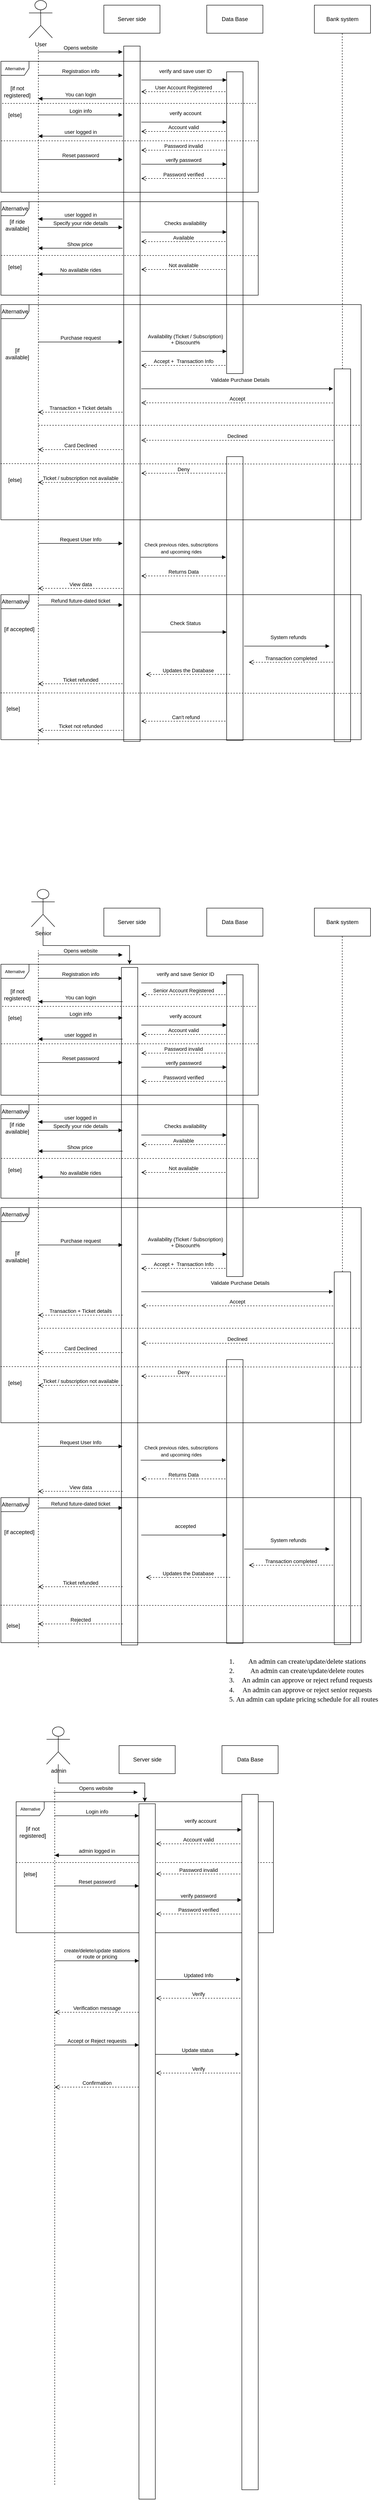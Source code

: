 <mxfile version="21.1.1" type="google">
  <diagram name="Page-1" id="2YBvvXClWsGukQMizWep">
    <mxGraphModel grid="1" page="1" gridSize="10" guides="1" tooltips="1" connect="1" arrows="1" fold="1" pageScale="1" pageWidth="850" pageHeight="1100" math="0" shadow="0">
      <root>
        <mxCell id="0" />
        <mxCell id="1" parent="0" />
        <mxCell id="Tjk5BUbe0UgFJ1PM63MW-1" value="User" style="shape=umlActor;verticalLabelPosition=bottom;verticalAlign=top;html=1;outlineConnect=0;" vertex="1" parent="1">
          <mxGeometry x="-710" width="50" height="80" as="geometry" />
        </mxCell>
        <mxCell id="Tjk5BUbe0UgFJ1PM63MW-8" value="Server side" style="rounded=0;whiteSpace=wrap;html=1;" vertex="1" parent="1">
          <mxGeometry x="-550" y="10" width="120" height="60" as="geometry" />
        </mxCell>
        <mxCell id="Tjk5BUbe0UgFJ1PM63MW-9" value="Data Base" style="rounded=0;whiteSpace=wrap;html=1;" vertex="1" parent="1">
          <mxGeometry x="-330" y="10" width="120" height="60" as="geometry" />
        </mxCell>
        <mxCell id="Tjk5BUbe0UgFJ1PM63MW-10" value="Bank system" style="rounded=0;whiteSpace=wrap;html=1;" vertex="1" parent="1">
          <mxGeometry x="-100" y="10" width="120" height="60" as="geometry" />
        </mxCell>
        <mxCell id="Tjk5BUbe0UgFJ1PM63MW-19" value="" style="endArrow=none;dashed=1;html=1;rounded=0;" edge="1" parent="1">
          <mxGeometry x="0.778" y="20" width="50" height="50" relative="1" as="geometry">
            <mxPoint x="-690" y="1590" as="sourcePoint" />
            <mxPoint x="-690" y="100" as="targetPoint" />
            <mxPoint as="offset" />
          </mxGeometry>
        </mxCell>
        <mxCell id="Tjk5BUbe0UgFJ1PM63MW-21" value="Registration info" style="html=1;verticalAlign=bottom;endArrow=block;rounded=0;" edge="1" parent="1">
          <mxGeometry width="80" relative="1" as="geometry">
            <mxPoint x="-690" y="160" as="sourcePoint" />
            <mxPoint x="-510" y="160" as="targetPoint" />
          </mxGeometry>
        </mxCell>
        <mxCell id="Tjk5BUbe0UgFJ1PM63MW-22" value="" style="rounded=0;whiteSpace=wrap;html=1;rotation=90;" vertex="1" parent="1">
          <mxGeometry x="-1233.12" y="823.13" width="1486.25" height="35" as="geometry" />
        </mxCell>
        <mxCell id="Tjk5BUbe0UgFJ1PM63MW-24" value="" style="rounded=0;whiteSpace=wrap;html=1;rotation=90;" vertex="1" parent="1">
          <mxGeometry x="-592.5" y="457.5" width="645" height="35" as="geometry" />
        </mxCell>
        <mxCell id="Tjk5BUbe0UgFJ1PM63MW-25" value="" style="rounded=0;whiteSpace=wrap;html=1;rotation=90;" vertex="1" parent="1">
          <mxGeometry x="-438.34" y="1168.33" width="796.67" height="35" as="geometry" />
        </mxCell>
        <mxCell id="Tjk5BUbe0UgFJ1PM63MW-26" value="Checks availability" style="html=1;verticalAlign=bottom;endArrow=block;rounded=0;" edge="1" parent="1">
          <mxGeometry x="0.028" y="10" width="80" relative="1" as="geometry">
            <mxPoint x="-470" y="495" as="sourcePoint" />
            <mxPoint x="-287.5" y="495.0" as="targetPoint" />
            <mxPoint as="offset" />
          </mxGeometry>
        </mxCell>
        <mxCell id="Tjk5BUbe0UgFJ1PM63MW-33" value="You can login" style="html=1;verticalAlign=bottom;endArrow=block;rounded=0;" edge="1" parent="1">
          <mxGeometry width="80" relative="1" as="geometry">
            <mxPoint x="-510" y="210.0" as="sourcePoint" />
            <mxPoint x="-690" y="210" as="targetPoint" />
          </mxGeometry>
        </mxCell>
        <mxCell id="Tjk5BUbe0UgFJ1PM63MW-40" value="[if not registered]" style="text;html=1;strokeColor=none;fillColor=none;align=center;verticalAlign=middle;whiteSpace=wrap;rounded=0;" vertex="1" parent="1">
          <mxGeometry x="-765" y="180" width="60" height="30" as="geometry" />
        </mxCell>
        <mxCell id="Tjk5BUbe0UgFJ1PM63MW-41" value="[else]" style="text;html=1;strokeColor=none;fillColor=none;align=center;verticalAlign=middle;whiteSpace=wrap;rounded=0;" vertex="1" parent="1">
          <mxGeometry x="-770" y="230" width="60" height="30" as="geometry" />
        </mxCell>
        <mxCell id="DhcPuLOzB4ifZvHywERj-1" value="Purchase request" style="html=1;verticalAlign=bottom;endArrow=block;rounded=0;" edge="1" parent="1">
          <mxGeometry width="80" relative="1" as="geometry">
            <mxPoint x="-690" y="730" as="sourcePoint" />
            <mxPoint x="-510" y="730" as="targetPoint" />
          </mxGeometry>
        </mxCell>
        <mxCell id="6Y0FUVzDqPIDRM6a8WAi-3" value="verify account" style="html=1;verticalAlign=bottom;endArrow=block;rounded=0;" edge="1" parent="1">
          <mxGeometry x="0.028" y="10" width="80" relative="1" as="geometry">
            <mxPoint x="-470" y="260" as="sourcePoint" />
            <mxPoint x="-287.5" y="260.0" as="targetPoint" />
            <mxPoint as="offset" />
          </mxGeometry>
        </mxCell>
        <mxCell id="6Y0FUVzDqPIDRM6a8WAi-5" value="User Account Registered " style="html=1;verticalAlign=bottom;endArrow=open;dashed=1;endSize=8;edgeStyle=elbowEdgeStyle;elbow=vertical;curved=0;rounded=0;" edge="1" parent="1">
          <mxGeometry relative="1" as="geometry">
            <mxPoint x="-290" y="194.94" as="sourcePoint" />
            <mxPoint x="-470" y="194.94" as="targetPoint" />
          </mxGeometry>
        </mxCell>
        <mxCell id="6Y0FUVzDqPIDRM6a8WAi-7" value="Login info" style="html=1;verticalAlign=bottom;endArrow=block;rounded=0;" edge="1" parent="1">
          <mxGeometry width="80" relative="1" as="geometry">
            <mxPoint x="-690" y="244.62" as="sourcePoint" />
            <mxPoint x="-510" y="244.62" as="targetPoint" />
          </mxGeometry>
        </mxCell>
        <mxCell id="DhcPuLOzB4ifZvHywERj-8" value="&lt;div&gt;Availability (Ticket / Subscription) &lt;br&gt;&lt;/div&gt;&lt;div&gt;+ Discount%&lt;/div&gt;" style="html=1;verticalAlign=bottom;endArrow=block;rounded=0;" edge="1" parent="1">
          <mxGeometry x="0.028" y="10" width="80" relative="1" as="geometry">
            <mxPoint x="-470" y="750" as="sourcePoint" />
            <mxPoint x="-287.5" y="750.0" as="targetPoint" />
            <mxPoint as="offset" />
          </mxGeometry>
        </mxCell>
        <mxCell id="DhcPuLOzB4ifZvHywERj-9" value="&lt;div&gt;Accept +&amp;nbsp; Transaction Info &lt;br&gt;&lt;/div&gt;" style="html=1;verticalAlign=bottom;endArrow=open;dashed=1;endSize=8;edgeStyle=elbowEdgeStyle;elbow=vertical;curved=0;rounded=0;" edge="1" parent="1">
          <mxGeometry relative="1" as="geometry">
            <mxPoint x="-290" y="780" as="sourcePoint" />
            <mxPoint x="-470" y="780" as="targetPoint" />
          </mxGeometry>
        </mxCell>
        <mxCell id="6Y0FUVzDqPIDRM6a8WAi-8" value="Account valid" style="html=1;verticalAlign=bottom;endArrow=open;dashed=1;endSize=8;edgeStyle=elbowEdgeStyle;elbow=vertical;curved=0;rounded=0;" edge="1" parent="1">
          <mxGeometry relative="1" as="geometry">
            <mxPoint x="-290" y="280" as="sourcePoint" />
            <mxPoint x="-470" y="280" as="targetPoint" />
          </mxGeometry>
        </mxCell>
        <mxCell id="6Y0FUVzDqPIDRM6a8WAi-9" value="user logged in" style="html=1;verticalAlign=bottom;endArrow=block;rounded=0;" edge="1" parent="1">
          <mxGeometry width="80" relative="1" as="geometry">
            <mxPoint x="-510" y="290.0" as="sourcePoint" />
            <mxPoint x="-690" y="290" as="targetPoint" />
          </mxGeometry>
        </mxCell>
        <mxCell id="DhcPuLOzB4ifZvHywERj-12" value="Validate Purchase Details" style="html=1;verticalAlign=bottom;endArrow=block;rounded=0;" edge="1" parent="1">
          <mxGeometry x="0.028" y="10" width="80" relative="1" as="geometry">
            <mxPoint x="-470" y="830" as="sourcePoint" />
            <mxPoint x="-60" y="830" as="targetPoint" />
            <mxPoint as="offset" />
          </mxGeometry>
        </mxCell>
        <mxCell id="6Y0FUVzDqPIDRM6a8WAi-10" value="&lt;font style=&quot;font-size: 9px;&quot;&gt;Alternative&lt;/font&gt;" style="shape=umlFrame;whiteSpace=wrap;html=1;pointerEvents=0;" vertex="1" parent="1">
          <mxGeometry x="-770" y="130" width="550" height="280" as="geometry" />
        </mxCell>
        <mxCell id="DhcPuLOzB4ifZvHywERj-14" value="Accept " style="html=1;verticalAlign=bottom;endArrow=open;dashed=1;endSize=8;edgeStyle=elbowEdgeStyle;elbow=vertical;curved=0;rounded=0;" edge="1" parent="1">
          <mxGeometry relative="1" as="geometry">
            <mxPoint x="-60" y="860.25" as="sourcePoint" />
            <mxPoint x="-470" y="860" as="targetPoint" />
          </mxGeometry>
        </mxCell>
        <mxCell id="6Y0FUVzDqPIDRM6a8WAi-14" value="" style="endArrow=none;dashed=1;html=1;rounded=0;" edge="1" parent="1">
          <mxGeometry width="50" height="50" relative="1" as="geometry">
            <mxPoint x="-767.5" y="220" as="sourcePoint" />
            <mxPoint x="-222.5" y="220" as="targetPoint" />
          </mxGeometry>
        </mxCell>
        <mxCell id="6Y0FUVzDqPIDRM6a8WAi-18" value="Opens website" style="html=1;verticalAlign=bottom;endArrow=block;rounded=0;" edge="1" parent="1">
          <mxGeometry width="80" relative="1" as="geometry">
            <mxPoint x="-690" y="110" as="sourcePoint" />
            <mxPoint x="-510" y="110" as="targetPoint" />
          </mxGeometry>
        </mxCell>
        <mxCell id="Ob7NRJ1gRK58rP9FHtrR-1" value="" style="rounded=0;whiteSpace=wrap;html=1;rotation=90;" vertex="1" parent="1">
          <mxGeometry x="-573.29" y="1260.78" width="606.57" height="35" as="geometry" />
        </mxCell>
        <mxCell id="2WoO8rxnt8D2GIQpQRQk-4" value="Password invalid" style="html=1;verticalAlign=bottom;endArrow=open;dashed=1;endSize=8;edgeStyle=elbowEdgeStyle;elbow=vertical;curved=0;rounded=0;" edge="1" parent="1">
          <mxGeometry relative="1" as="geometry">
            <mxPoint x="-290" y="319.92" as="sourcePoint" />
            <mxPoint x="-470" y="319.92" as="targetPoint" />
          </mxGeometry>
        </mxCell>
        <mxCell id="2WoO8rxnt8D2GIQpQRQk-5" value="Reset password" style="html=1;verticalAlign=bottom;endArrow=block;rounded=0;" edge="1" parent="1">
          <mxGeometry width="80" relative="1" as="geometry">
            <mxPoint x="-690" y="340" as="sourcePoint" />
            <mxPoint x="-510" y="340" as="targetPoint" />
          </mxGeometry>
        </mxCell>
        <mxCell id="Ob7NRJ1gRK58rP9FHtrR-2" value="Transaction + Ticket details" style="html=1;verticalAlign=bottom;endArrow=open;dashed=1;endSize=8;edgeStyle=elbowEdgeStyle;elbow=vertical;curved=0;rounded=0;" edge="1" parent="1">
          <mxGeometry relative="1" as="geometry">
            <mxPoint x="-510" y="880" as="sourcePoint" />
            <mxPoint x="-690" y="880" as="targetPoint" />
          </mxGeometry>
        </mxCell>
        <mxCell id="2WoO8rxnt8D2GIQpQRQk-7" value="verify password" style="html=1;verticalAlign=bottom;endArrow=block;rounded=0;" edge="1" parent="1">
          <mxGeometry x="-0.014" width="80" relative="1" as="geometry">
            <mxPoint x="-470" y="350" as="sourcePoint" />
            <mxPoint x="-287.5" y="350.0" as="targetPoint" />
            <mxPoint as="offset" />
          </mxGeometry>
        </mxCell>
        <mxCell id="2WoO8rxnt8D2GIQpQRQk-8" value="Password verified" style="html=1;verticalAlign=bottom;endArrow=open;dashed=1;endSize=8;edgeStyle=elbowEdgeStyle;elbow=vertical;curved=0;rounded=0;" edge="1" parent="1">
          <mxGeometry relative="1" as="geometry">
            <mxPoint x="-290" y="380.33" as="sourcePoint" />
            <mxPoint x="-470" y="380.33" as="targetPoint" />
          </mxGeometry>
        </mxCell>
        <mxCell id="Ob7NRJ1gRK58rP9FHtrR-3" value="Declined" style="html=1;verticalAlign=bottom;endArrow=open;dashed=1;endSize=8;edgeStyle=elbowEdgeStyle;elbow=vertical;curved=0;rounded=0;" edge="1" parent="1">
          <mxGeometry relative="1" as="geometry">
            <mxPoint x="-60" y="940.25" as="sourcePoint" />
            <mxPoint x="-470" y="940" as="targetPoint" />
          </mxGeometry>
        </mxCell>
        <mxCell id="2WoO8rxnt8D2GIQpQRQk-9" value="user logged in" style="html=1;verticalAlign=bottom;endArrow=block;rounded=0;" edge="1" parent="1">
          <mxGeometry width="80" relative="1" as="geometry">
            <mxPoint x="-510" y="467.08" as="sourcePoint" />
            <mxPoint x="-690" y="467.08" as="targetPoint" />
          </mxGeometry>
        </mxCell>
        <mxCell id="Ob7NRJ1gRK58rP9FHtrR-4" value="Card Declined" style="html=1;verticalAlign=bottom;endArrow=open;dashed=1;endSize=8;edgeStyle=elbowEdgeStyle;elbow=vertical;curved=0;rounded=0;" edge="1" parent="1">
          <mxGeometry relative="1" as="geometry">
            <mxPoint x="-510" y="960" as="sourcePoint" />
            <mxPoint x="-690" y="960" as="targetPoint" />
          </mxGeometry>
        </mxCell>
        <mxCell id="2WoO8rxnt8D2GIQpQRQk-12" value="Specify your ride details" style="html=1;verticalAlign=bottom;endArrow=block;rounded=0;" edge="1" parent="1">
          <mxGeometry width="80" relative="1" as="geometry">
            <mxPoint x="-690" y="485" as="sourcePoint" />
            <mxPoint x="-510" y="485" as="targetPoint" />
          </mxGeometry>
        </mxCell>
        <mxCell id="Ob7NRJ1gRK58rP9FHtrR-5" value="Deny " style="html=1;verticalAlign=bottom;endArrow=open;dashed=1;endSize=8;edgeStyle=elbowEdgeStyle;elbow=vertical;curved=0;rounded=0;" edge="1" parent="1">
          <mxGeometry relative="1" as="geometry">
            <mxPoint x="-290" y="1010.33" as="sourcePoint" />
            <mxPoint x="-470" y="1010.33" as="targetPoint" />
          </mxGeometry>
        </mxCell>
        <mxCell id="2WoO8rxnt8D2GIQpQRQk-13" value="verify and save user ID" style="html=1;verticalAlign=bottom;endArrow=block;rounded=0;" edge="1" parent="1">
          <mxGeometry x="0.028" y="10" width="80" relative="1" as="geometry">
            <mxPoint x="-470" y="170" as="sourcePoint" />
            <mxPoint x="-287.5" y="170.0" as="targetPoint" />
            <mxPoint as="offset" />
          </mxGeometry>
        </mxCell>
        <mxCell id="Ob7NRJ1gRK58rP9FHtrR-6" value="Ticket / subscription not available " style="html=1;verticalAlign=bottom;endArrow=open;dashed=1;endSize=8;edgeStyle=elbowEdgeStyle;elbow=vertical;curved=0;rounded=0;" edge="1" parent="1">
          <mxGeometry relative="1" as="geometry">
            <mxPoint x="-510" y="1030" as="sourcePoint" />
            <mxPoint x="-690" y="1030" as="targetPoint" />
          </mxGeometry>
        </mxCell>
        <mxCell id="2WoO8rxnt8D2GIQpQRQk-15" value="Alternative" style="shape=umlFrame;whiteSpace=wrap;html=1;pointerEvents=0;" vertex="1" parent="1">
          <mxGeometry x="-770" y="430" width="550" height="200" as="geometry" />
        </mxCell>
        <mxCell id="2WoO8rxnt8D2GIQpQRQk-16" value="[if ride available]" style="text;html=1;strokeColor=none;fillColor=none;align=center;verticalAlign=middle;whiteSpace=wrap;rounded=0;" vertex="1" parent="1">
          <mxGeometry x="-765" y="465" width="60" height="30" as="geometry" />
        </mxCell>
        <mxCell id="Ob7NRJ1gRK58rP9FHtrR-7" value="" style="endArrow=none;dashed=1;html=1;rounded=0;exitX=0;exitY=0.5;exitDx=0;exitDy=0;" edge="1" parent="1" source="Tjk5BUbe0UgFJ1PM63MW-25">
          <mxGeometry x="0.778" y="20" width="50" height="50" relative="1" as="geometry">
            <mxPoint x="-40" y="640" as="sourcePoint" />
            <mxPoint x="-40.42" y="70" as="targetPoint" />
            <mxPoint as="offset" />
          </mxGeometry>
        </mxCell>
        <mxCell id="2WoO8rxnt8D2GIQpQRQk-17" value="Show price&amp;nbsp;" style="html=1;verticalAlign=bottom;endArrow=block;rounded=0;" edge="1" parent="1">
          <mxGeometry width="80" relative="1" as="geometry">
            <mxPoint x="-510" y="529.5" as="sourcePoint" />
            <mxPoint x="-690" y="529.5" as="targetPoint" />
          </mxGeometry>
        </mxCell>
        <mxCell id="2WoO8rxnt8D2GIQpQRQk-18" value="[else]" style="text;html=1;strokeColor=none;fillColor=none;align=center;verticalAlign=middle;whiteSpace=wrap;rounded=0;" vertex="1" parent="1">
          <mxGeometry x="-770" y="555" width="60" height="30" as="geometry" />
        </mxCell>
        <mxCell id="Ob7NRJ1gRK58rP9FHtrR-9" value="" style="endArrow=none;dashed=1;html=1;rounded=0;" edge="1" parent="1">
          <mxGeometry width="50" height="50" relative="1" as="geometry">
            <mxPoint x="-770" y="300" as="sourcePoint" />
            <mxPoint x="-220" y="300" as="targetPoint" />
          </mxGeometry>
        </mxCell>
        <mxCell id="2WoO8rxnt8D2GIQpQRQk-21" value="Available" style="html=1;verticalAlign=bottom;endArrow=open;dashed=1;endSize=8;edgeStyle=elbowEdgeStyle;elbow=vertical;curved=0;rounded=0;" edge="1" parent="1">
          <mxGeometry relative="1" as="geometry">
            <mxPoint x="-290" y="515.25" as="sourcePoint" />
            <mxPoint x="-470" y="515.25" as="targetPoint" />
          </mxGeometry>
        </mxCell>
        <mxCell id="2WoO8rxnt8D2GIQpQRQk-22" value="Not available" style="html=1;verticalAlign=bottom;endArrow=open;dashed=1;endSize=8;edgeStyle=elbowEdgeStyle;elbow=vertical;curved=0;rounded=0;" edge="1" parent="1">
          <mxGeometry relative="1" as="geometry">
            <mxPoint x="-290" y="575" as="sourcePoint" />
            <mxPoint x="-470" y="575" as="targetPoint" />
          </mxGeometry>
        </mxCell>
        <mxCell id="2WoO8rxnt8D2GIQpQRQk-23" value="No available rides" style="html=1;verticalAlign=bottom;endArrow=block;rounded=0;" edge="1" parent="1">
          <mxGeometry width="80" relative="1" as="geometry">
            <mxPoint x="-510" y="585.0" as="sourcePoint" />
            <mxPoint x="-690" y="585" as="targetPoint" />
          </mxGeometry>
        </mxCell>
        <mxCell id="2WoO8rxnt8D2GIQpQRQk-24" value="" style="endArrow=none;dashed=1;html=1;rounded=0;entryX=1.002;entryY=0.576;entryDx=0;entryDy=0;entryPerimeter=0;" edge="1" parent="1" target="2WoO8rxnt8D2GIQpQRQk-15">
          <mxGeometry width="50" height="50" relative="1" as="geometry">
            <mxPoint x="-770" y="545" as="sourcePoint" />
            <mxPoint x="-225" y="545" as="targetPoint" />
          </mxGeometry>
        </mxCell>
        <mxCell id="Ob7NRJ1gRK58rP9FHtrR-10" value="" style="endArrow=none;dashed=1;html=1;rounded=0;entryX=1.001;entryY=0.561;entryDx=0;entryDy=0;entryPerimeter=0;" edge="1" parent="1" target="nYe7zLCv4Kj44mL4Ez6P-1">
          <mxGeometry width="50" height="50" relative="1" as="geometry">
            <mxPoint x="-690" y="908" as="sourcePoint" />
            <mxPoint x="-50" y="907.08" as="targetPoint" />
          </mxGeometry>
        </mxCell>
        <mxCell id="nYe7zLCv4Kj44mL4Ez6P-1" value="Alternative" style="shape=umlFrame;whiteSpace=wrap;html=1;pointerEvents=0;" vertex="1" parent="1">
          <mxGeometry x="-770" y="650" width="770" height="460" as="geometry" />
        </mxCell>
        <mxCell id="nYe7zLCv4Kj44mL4Ez6P-2" value="[if available]" style="text;html=1;strokeColor=none;fillColor=none;align=center;verticalAlign=middle;whiteSpace=wrap;rounded=0;" vertex="1" parent="1">
          <mxGeometry x="-765" y="740" width="60" height="30" as="geometry" />
        </mxCell>
        <mxCell id="nYe7zLCv4Kj44mL4Ez6P-3" value="[else]" style="text;html=1;strokeColor=none;fillColor=none;align=center;verticalAlign=middle;whiteSpace=wrap;rounded=0;" vertex="1" parent="1">
          <mxGeometry x="-770" y="1010" width="60" height="30" as="geometry" />
        </mxCell>
        <mxCell id="Ob7NRJ1gRK58rP9FHtrR-12" value="" style="endArrow=none;dashed=1;html=1;rounded=0;exitX=0;exitY=0.559;exitDx=0;exitDy=0;exitPerimeter=0;entryX=1.001;entryY=0.561;entryDx=0;entryDy=0;entryPerimeter=0;" edge="1" parent="1">
          <mxGeometry width="50" height="50" relative="1" as="geometry">
            <mxPoint x="-771" y="990" as="sourcePoint" />
            <mxPoint y="991" as="targetPoint" />
          </mxGeometry>
        </mxCell>
        <mxCell id="nYe7zLCv4Kj44mL4Ez6P-5" value="&lt;div&gt;Request User Info&lt;br&gt;&lt;/div&gt;" style="html=1;verticalAlign=bottom;endArrow=block;edgeStyle=elbowEdgeStyle;elbow=vertical;curved=0;rounded=0;" edge="1" parent="1">
          <mxGeometry width="80" relative="1" as="geometry">
            <mxPoint x="-690" y="1160.47" as="sourcePoint" />
            <mxPoint x="-510" y="1160.33" as="targetPoint" />
          </mxGeometry>
        </mxCell>
        <mxCell id="PljanJ--jq2XoeuJIfIn-2" value="" style="html=1;verticalAlign=bottom;endArrow=block;rounded=0;" edge="1" parent="1">
          <mxGeometry x="0.028" y="10" width="80" relative="1" as="geometry">
            <mxPoint x="-471.25" y="1190" as="sourcePoint" />
            <mxPoint x="-288.75" y="1190" as="targetPoint" />
            <mxPoint as="offset" />
          </mxGeometry>
        </mxCell>
        <mxCell id="PljanJ--jq2XoeuJIfIn-9" value="Returns Data" style="html=1;verticalAlign=bottom;endArrow=open;dashed=1;endSize=8;edgeStyle=elbowEdgeStyle;elbow=vertical;curved=0;rounded=0;" edge="1" parent="1">
          <mxGeometry x="-0.001" relative="1" as="geometry">
            <mxPoint x="-290" y="1230.0" as="sourcePoint" />
            <mxPoint x="-470" y="1230.0" as="targetPoint" />
            <mxPoint as="offset" />
          </mxGeometry>
        </mxCell>
        <mxCell id="PljanJ--jq2XoeuJIfIn-10" value="View data" style="html=1;verticalAlign=bottom;endArrow=open;dashed=1;endSize=8;edgeStyle=elbowEdgeStyle;elbow=vertical;curved=0;rounded=0;" edge="1" parent="1">
          <mxGeometry relative="1" as="geometry">
            <mxPoint x="-510" y="1256.66" as="sourcePoint" />
            <mxPoint x="-690" y="1256.66" as="targetPoint" />
            <mxPoint as="offset" />
          </mxGeometry>
        </mxCell>
        <mxCell id="PljanJ--jq2XoeuJIfIn-11" value="Refund future-dated ticket" style="html=1;verticalAlign=bottom;endArrow=block;edgeStyle=elbowEdgeStyle;elbow=vertical;curved=0;rounded=0;" edge="1" parent="1">
          <mxGeometry width="80" relative="1" as="geometry">
            <mxPoint x="-690" y="1292.13" as="sourcePoint" />
            <mxPoint x="-510" y="1291.99" as="targetPoint" />
          </mxGeometry>
        </mxCell>
        <mxCell id="PljanJ--jq2XoeuJIfIn-15" value="System refunds" style="html=1;verticalAlign=bottom;endArrow=block;rounded=0;" edge="1" parent="1">
          <mxGeometry x="0.028" y="10" width="80" relative="1" as="geometry">
            <mxPoint x="-250" y="1380" as="sourcePoint" />
            <mxPoint x="-67.5" y="1380" as="targetPoint" />
            <mxPoint as="offset" />
          </mxGeometry>
        </mxCell>
        <mxCell id="PljanJ--jq2XoeuJIfIn-17" value="Transaction completed" style="html=1;verticalAlign=bottom;endArrow=open;dashed=1;endSize=8;edgeStyle=elbowEdgeStyle;elbow=vertical;curved=0;rounded=0;" edge="1" parent="1">
          <mxGeometry relative="1" as="geometry">
            <mxPoint x="-60" y="1414.39" as="sourcePoint" />
            <mxPoint x="-240" y="1414.39" as="targetPoint" />
          </mxGeometry>
        </mxCell>
        <mxCell id="PljanJ--jq2XoeuJIfIn-18" value="Updates the Database" style="html=1;verticalAlign=bottom;endArrow=open;dashed=1;endSize=8;edgeStyle=elbowEdgeStyle;elbow=vertical;curved=0;rounded=0;" edge="1" parent="1">
          <mxGeometry relative="1" as="geometry">
            <mxPoint x="-280" y="1440.33" as="sourcePoint" />
            <mxPoint x="-460" y="1440.33" as="targetPoint" />
          </mxGeometry>
        </mxCell>
        <mxCell id="PljanJ--jq2XoeuJIfIn-19" value="Ticket refunded" style="html=1;verticalAlign=bottom;endArrow=open;dashed=1;endSize=8;edgeStyle=elbowEdgeStyle;elbow=vertical;curved=0;rounded=0;" edge="1" parent="1">
          <mxGeometry relative="1" as="geometry">
            <mxPoint x="-510" y="1460.41" as="sourcePoint" />
            <mxPoint x="-690" y="1460.41" as="targetPoint" />
          </mxGeometry>
        </mxCell>
        <mxCell id="PljanJ--jq2XoeuJIfIn-22" value="&lt;div&gt;Check Status&lt;/div&gt;" style="html=1;verticalAlign=bottom;endArrow=block;rounded=0;" edge="1" parent="1">
          <mxGeometry x="0.028" y="10" width="80" relative="1" as="geometry">
            <mxPoint x="-470" y="1350" as="sourcePoint" />
            <mxPoint x="-287.5" y="1350" as="targetPoint" />
            <mxPoint as="offset" />
          </mxGeometry>
        </mxCell>
        <mxCell id="PljanJ--jq2XoeuJIfIn-24" value="Can&#39;t refund" style="html=1;verticalAlign=bottom;endArrow=open;dashed=1;endSize=8;edgeStyle=elbowEdgeStyle;elbow=vertical;curved=0;rounded=0;" edge="1" parent="1">
          <mxGeometry x="-0.056" relative="1" as="geometry">
            <mxPoint x="-290" y="1540.41" as="sourcePoint" />
            <mxPoint x="-470" y="1540.41" as="targetPoint" />
            <mxPoint as="offset" />
          </mxGeometry>
        </mxCell>
        <mxCell id="PljanJ--jq2XoeuJIfIn-25" value="Ticket not refunded" style="html=1;verticalAlign=bottom;endArrow=open;dashed=1;endSize=8;edgeStyle=elbowEdgeStyle;elbow=vertical;curved=0;rounded=0;" edge="1" parent="1">
          <mxGeometry relative="1" as="geometry">
            <mxPoint x="-510" y="1560.0" as="sourcePoint" />
            <mxPoint x="-690" y="1560.0" as="targetPoint" />
          </mxGeometry>
        </mxCell>
        <mxCell id="Ob7NRJ1gRK58rP9FHtrR-15" value="&lt;div&gt;&lt;font style=&quot;font-size: 10px;&quot;&gt;Check previous rides, subscriptions&lt;/font&gt;&lt;/div&gt;&lt;div&gt;&lt;font style=&quot;font-size: 10px;&quot;&gt;and upcoming rides&lt;/font&gt;&lt;br&gt;&lt;/div&gt;" style="text;html=1;align=center;verticalAlign=middle;resizable=0;points=[];autosize=1;strokeColor=none;fillColor=none;" vertex="1" parent="1">
          <mxGeometry x="-475" y="1150" width="180" height="40" as="geometry" />
        </mxCell>
        <mxCell id="PtBYAKkEL1tga-oXCZEc-1" value="Alternative" style="shape=umlFrame;whiteSpace=wrap;html=1;pointerEvents=0;" vertex="1" parent="1">
          <mxGeometry x="-770" y="1270" width="770" height="310" as="geometry" />
        </mxCell>
        <mxCell id="PtBYAKkEL1tga-oXCZEc-2" value="" style="endArrow=none;dashed=1;html=1;rounded=0;exitX=0;exitY=0.559;exitDx=0;exitDy=0;exitPerimeter=0;entryX=1.001;entryY=0.561;entryDx=0;entryDy=0;entryPerimeter=0;" edge="1" parent="1">
          <mxGeometry width="50" height="50" relative="1" as="geometry">
            <mxPoint x="-771" y="1480" as="sourcePoint" />
            <mxPoint y="1481" as="targetPoint" />
          </mxGeometry>
        </mxCell>
        <mxCell id="PtBYAKkEL1tga-oXCZEc-3" value="[if accepted]" style="text;whiteSpace=wrap;html=1;" vertex="1" parent="1">
          <mxGeometry x="-765" y="1330" width="100" height="40" as="geometry" />
        </mxCell>
        <mxCell id="PtBYAKkEL1tga-oXCZEc-4" value="[else]" style="text;whiteSpace=wrap;html=1;" vertex="1" parent="1">
          <mxGeometry x="-760" y="1500" width="100" height="40" as="geometry" />
        </mxCell>
        <mxCell id="PtBYAKkEL1tga-oXCZEc-78" value="" style="edgeStyle=orthogonalEdgeStyle;rounded=0;orthogonalLoop=1;jettySize=auto;html=1;" edge="1" parent="1" source="PtBYAKkEL1tga-oXCZEc-5" target="PtBYAKkEL1tga-oXCZEc-27">
          <mxGeometry relative="1" as="geometry">
            <Array as="points">
              <mxPoint x="-680" y="2020" />
              <mxPoint x="-495" y="2020" />
            </Array>
          </mxGeometry>
        </mxCell>
        <mxCell id="PtBYAKkEL1tga-oXCZEc-5" value="Senior" style="shape=umlActor;verticalLabelPosition=bottom;verticalAlign=top;html=1;outlineConnect=0;" vertex="1" parent="1">
          <mxGeometry x="-705" y="1900" width="50" height="80" as="geometry" />
        </mxCell>
        <mxCell id="PtBYAKkEL1tga-oXCZEc-6" value="Server side" style="rounded=0;whiteSpace=wrap;html=1;" vertex="1" parent="1">
          <mxGeometry x="-550" y="1940" width="120" height="60" as="geometry" />
        </mxCell>
        <mxCell id="PtBYAKkEL1tga-oXCZEc-7" value="Data Base" style="rounded=0;whiteSpace=wrap;html=1;" vertex="1" parent="1">
          <mxGeometry x="-330" y="1940" width="120" height="60" as="geometry" />
        </mxCell>
        <mxCell id="PtBYAKkEL1tga-oXCZEc-8" value="Bank system" style="rounded=0;whiteSpace=wrap;html=1;" vertex="1" parent="1">
          <mxGeometry x="-100" y="1940" width="120" height="60" as="geometry" />
        </mxCell>
        <mxCell id="PtBYAKkEL1tga-oXCZEc-9" value="" style="endArrow=none;dashed=1;html=1;rounded=0;" edge="1" parent="1">
          <mxGeometry x="0.778" y="20" width="50" height="50" relative="1" as="geometry">
            <mxPoint x="-690" y="3520" as="sourcePoint" />
            <mxPoint x="-690" y="2030" as="targetPoint" />
            <mxPoint as="offset" />
          </mxGeometry>
        </mxCell>
        <mxCell id="PtBYAKkEL1tga-oXCZEc-10" value="Registration info" style="html=1;verticalAlign=bottom;endArrow=block;rounded=0;" edge="1" parent="1">
          <mxGeometry width="80" relative="1" as="geometry">
            <mxPoint x="-690" y="2090" as="sourcePoint" />
            <mxPoint x="-510" y="2090" as="targetPoint" />
          </mxGeometry>
        </mxCell>
        <mxCell id="PtBYAKkEL1tga-oXCZEc-11" value="" style="rounded=0;whiteSpace=wrap;html=1;rotation=90;" vertex="1" parent="1">
          <mxGeometry x="-1219.07" y="2773.44" width="1448.13" height="35" as="geometry" />
        </mxCell>
        <mxCell id="PtBYAKkEL1tga-oXCZEc-12" value="" style="rounded=0;whiteSpace=wrap;html=1;rotation=90;" vertex="1" parent="1">
          <mxGeometry x="-592.5" y="2387.5" width="645" height="35" as="geometry" />
        </mxCell>
        <mxCell id="PtBYAKkEL1tga-oXCZEc-13" value="" style="rounded=0;whiteSpace=wrap;html=1;rotation=90;" vertex="1" parent="1">
          <mxGeometry x="-438.34" y="3098.33" width="796.67" height="35" as="geometry" />
        </mxCell>
        <mxCell id="PtBYAKkEL1tga-oXCZEc-14" value="Checks availability" style="html=1;verticalAlign=bottom;endArrow=block;rounded=0;" edge="1" parent="1">
          <mxGeometry x="0.028" y="10" width="80" relative="1" as="geometry">
            <mxPoint x="-470" y="2425" as="sourcePoint" />
            <mxPoint x="-287.5" y="2425" as="targetPoint" />
            <mxPoint as="offset" />
          </mxGeometry>
        </mxCell>
        <mxCell id="PtBYAKkEL1tga-oXCZEc-15" value="You can login" style="html=1;verticalAlign=bottom;endArrow=block;rounded=0;" edge="1" parent="1">
          <mxGeometry width="80" relative="1" as="geometry">
            <mxPoint x="-510" y="2140" as="sourcePoint" />
            <mxPoint x="-690" y="2140" as="targetPoint" />
          </mxGeometry>
        </mxCell>
        <mxCell id="PtBYAKkEL1tga-oXCZEc-16" value="[if not registered]" style="text;html=1;strokeColor=none;fillColor=none;align=center;verticalAlign=middle;whiteSpace=wrap;rounded=0;" vertex="1" parent="1">
          <mxGeometry x="-765" y="2110" width="60" height="30" as="geometry" />
        </mxCell>
        <mxCell id="PtBYAKkEL1tga-oXCZEc-17" value="[else]" style="text;html=1;strokeColor=none;fillColor=none;align=center;verticalAlign=middle;whiteSpace=wrap;rounded=0;" vertex="1" parent="1">
          <mxGeometry x="-770" y="2160" width="60" height="30" as="geometry" />
        </mxCell>
        <mxCell id="PtBYAKkEL1tga-oXCZEc-18" value="Purchase request" style="html=1;verticalAlign=bottom;endArrow=block;rounded=0;" edge="1" parent="1">
          <mxGeometry width="80" relative="1" as="geometry">
            <mxPoint x="-690" y="2660" as="sourcePoint" />
            <mxPoint x="-510" y="2660" as="targetPoint" />
          </mxGeometry>
        </mxCell>
        <mxCell id="PtBYAKkEL1tga-oXCZEc-19" value="verify account" style="html=1;verticalAlign=bottom;endArrow=block;rounded=0;" edge="1" parent="1">
          <mxGeometry x="0.028" y="10" width="80" relative="1" as="geometry">
            <mxPoint x="-470" y="2190" as="sourcePoint" />
            <mxPoint x="-287.5" y="2190" as="targetPoint" />
            <mxPoint as="offset" />
          </mxGeometry>
        </mxCell>
        <mxCell id="PtBYAKkEL1tga-oXCZEc-20" value="Senior Account Registered " style="html=1;verticalAlign=bottom;endArrow=open;dashed=1;endSize=8;edgeStyle=elbowEdgeStyle;elbow=vertical;curved=0;rounded=0;" edge="1" parent="1">
          <mxGeometry relative="1" as="geometry">
            <mxPoint x="-290" y="2124.94" as="sourcePoint" />
            <mxPoint x="-470" y="2124.94" as="targetPoint" />
          </mxGeometry>
        </mxCell>
        <mxCell id="PtBYAKkEL1tga-oXCZEc-21" value="Login info" style="html=1;verticalAlign=bottom;endArrow=block;rounded=0;" edge="1" parent="1">
          <mxGeometry width="80" relative="1" as="geometry">
            <mxPoint x="-690" y="2174.62" as="sourcePoint" />
            <mxPoint x="-510" y="2174.62" as="targetPoint" />
          </mxGeometry>
        </mxCell>
        <mxCell id="PtBYAKkEL1tga-oXCZEc-22" value="&lt;div&gt;Availability (Ticket / Subscription) &lt;br&gt;&lt;/div&gt;&lt;div&gt;+ Discount%&lt;/div&gt;" style="html=1;verticalAlign=bottom;endArrow=block;rounded=0;" edge="1" parent="1">
          <mxGeometry x="0.028" y="10" width="80" relative="1" as="geometry">
            <mxPoint x="-470" y="2680" as="sourcePoint" />
            <mxPoint x="-287.5" y="2680" as="targetPoint" />
            <mxPoint as="offset" />
          </mxGeometry>
        </mxCell>
        <mxCell id="PtBYAKkEL1tga-oXCZEc-23" value="&lt;div&gt;Accept +&amp;nbsp; Transaction Info &lt;br&gt;&lt;/div&gt;" style="html=1;verticalAlign=bottom;endArrow=open;dashed=1;endSize=8;edgeStyle=elbowEdgeStyle;elbow=vertical;curved=0;rounded=0;" edge="1" parent="1">
          <mxGeometry relative="1" as="geometry">
            <mxPoint x="-290" y="2710" as="sourcePoint" />
            <mxPoint x="-470" y="2710" as="targetPoint" />
          </mxGeometry>
        </mxCell>
        <mxCell id="PtBYAKkEL1tga-oXCZEc-24" value="Account valid" style="html=1;verticalAlign=bottom;endArrow=open;dashed=1;endSize=8;edgeStyle=elbowEdgeStyle;elbow=vertical;curved=0;rounded=0;" edge="1" parent="1">
          <mxGeometry relative="1" as="geometry">
            <mxPoint x="-290" y="2210" as="sourcePoint" />
            <mxPoint x="-470" y="2210" as="targetPoint" />
          </mxGeometry>
        </mxCell>
        <mxCell id="PtBYAKkEL1tga-oXCZEc-25" value="user logged in" style="html=1;verticalAlign=bottom;endArrow=block;rounded=0;" edge="1" parent="1">
          <mxGeometry width="80" relative="1" as="geometry">
            <mxPoint x="-510" y="2220" as="sourcePoint" />
            <mxPoint x="-690" y="2220" as="targetPoint" />
          </mxGeometry>
        </mxCell>
        <mxCell id="PtBYAKkEL1tga-oXCZEc-26" value="Validate Purchase Details" style="html=1;verticalAlign=bottom;endArrow=block;rounded=0;" edge="1" parent="1">
          <mxGeometry x="0.028" y="10" width="80" relative="1" as="geometry">
            <mxPoint x="-470" y="2760" as="sourcePoint" />
            <mxPoint x="-60" y="2760" as="targetPoint" />
            <mxPoint as="offset" />
          </mxGeometry>
        </mxCell>
        <mxCell id="PtBYAKkEL1tga-oXCZEc-27" value="&lt;font style=&quot;font-size: 9px;&quot;&gt;Alternative&lt;/font&gt;" style="shape=umlFrame;whiteSpace=wrap;html=1;pointerEvents=0;" vertex="1" parent="1">
          <mxGeometry x="-770" y="2060" width="550" height="280" as="geometry" />
        </mxCell>
        <mxCell id="PtBYAKkEL1tga-oXCZEc-28" value="Accept " style="html=1;verticalAlign=bottom;endArrow=open;dashed=1;endSize=8;edgeStyle=elbowEdgeStyle;elbow=vertical;curved=0;rounded=0;" edge="1" parent="1">
          <mxGeometry relative="1" as="geometry">
            <mxPoint x="-60" y="2790.25" as="sourcePoint" />
            <mxPoint x="-470" y="2790" as="targetPoint" />
          </mxGeometry>
        </mxCell>
        <mxCell id="PtBYAKkEL1tga-oXCZEc-29" value="" style="endArrow=none;dashed=1;html=1;rounded=0;" edge="1" parent="1">
          <mxGeometry width="50" height="50" relative="1" as="geometry">
            <mxPoint x="-767.5" y="2150" as="sourcePoint" />
            <mxPoint x="-222.5" y="2150" as="targetPoint" />
          </mxGeometry>
        </mxCell>
        <mxCell id="PtBYAKkEL1tga-oXCZEc-30" value="Opens website" style="html=1;verticalAlign=bottom;endArrow=block;rounded=0;" edge="1" parent="1">
          <mxGeometry width="80" relative="1" as="geometry">
            <mxPoint x="-690" y="2040" as="sourcePoint" />
            <mxPoint x="-510" y="2040" as="targetPoint" />
          </mxGeometry>
        </mxCell>
        <mxCell id="PtBYAKkEL1tga-oXCZEc-31" value="" style="rounded=0;whiteSpace=wrap;html=1;rotation=90;" vertex="1" parent="1">
          <mxGeometry x="-573.29" y="3190.78" width="606.57" height="35" as="geometry" />
        </mxCell>
        <mxCell id="PtBYAKkEL1tga-oXCZEc-32" value="Password invalid" style="html=1;verticalAlign=bottom;endArrow=open;dashed=1;endSize=8;edgeStyle=elbowEdgeStyle;elbow=vertical;curved=0;rounded=0;" edge="1" parent="1">
          <mxGeometry relative="1" as="geometry">
            <mxPoint x="-290" y="2249.92" as="sourcePoint" />
            <mxPoint x="-470" y="2249.92" as="targetPoint" />
          </mxGeometry>
        </mxCell>
        <mxCell id="PtBYAKkEL1tga-oXCZEc-33" value="Reset password" style="html=1;verticalAlign=bottom;endArrow=block;rounded=0;" edge="1" parent="1">
          <mxGeometry width="80" relative="1" as="geometry">
            <mxPoint x="-690" y="2270" as="sourcePoint" />
            <mxPoint x="-510" y="2270" as="targetPoint" />
          </mxGeometry>
        </mxCell>
        <mxCell id="PtBYAKkEL1tga-oXCZEc-34" value="Transaction + Ticket details" style="html=1;verticalAlign=bottom;endArrow=open;dashed=1;endSize=8;edgeStyle=elbowEdgeStyle;elbow=vertical;curved=0;rounded=0;" edge="1" parent="1">
          <mxGeometry relative="1" as="geometry">
            <mxPoint x="-510" y="2810" as="sourcePoint" />
            <mxPoint x="-690" y="2810" as="targetPoint" />
          </mxGeometry>
        </mxCell>
        <mxCell id="PtBYAKkEL1tga-oXCZEc-35" value="verify password" style="html=1;verticalAlign=bottom;endArrow=block;rounded=0;" edge="1" parent="1">
          <mxGeometry x="-0.014" width="80" relative="1" as="geometry">
            <mxPoint x="-470" y="2280" as="sourcePoint" />
            <mxPoint x="-287.5" y="2280" as="targetPoint" />
            <mxPoint as="offset" />
          </mxGeometry>
        </mxCell>
        <mxCell id="PtBYAKkEL1tga-oXCZEc-36" value="Password verified" style="html=1;verticalAlign=bottom;endArrow=open;dashed=1;endSize=8;edgeStyle=elbowEdgeStyle;elbow=vertical;curved=0;rounded=0;" edge="1" parent="1">
          <mxGeometry relative="1" as="geometry">
            <mxPoint x="-290" y="2310.33" as="sourcePoint" />
            <mxPoint x="-470" y="2310.33" as="targetPoint" />
          </mxGeometry>
        </mxCell>
        <mxCell id="PtBYAKkEL1tga-oXCZEc-37" value="Declined" style="html=1;verticalAlign=bottom;endArrow=open;dashed=1;endSize=8;edgeStyle=elbowEdgeStyle;elbow=vertical;curved=0;rounded=0;" edge="1" parent="1">
          <mxGeometry relative="1" as="geometry">
            <mxPoint x="-60" y="2870.25" as="sourcePoint" />
            <mxPoint x="-470" y="2870" as="targetPoint" />
          </mxGeometry>
        </mxCell>
        <mxCell id="PtBYAKkEL1tga-oXCZEc-38" value="user logged in" style="html=1;verticalAlign=bottom;endArrow=block;rounded=0;" edge="1" parent="1">
          <mxGeometry width="80" relative="1" as="geometry">
            <mxPoint x="-510" y="2397.08" as="sourcePoint" />
            <mxPoint x="-690" y="2397.08" as="targetPoint" />
          </mxGeometry>
        </mxCell>
        <mxCell id="PtBYAKkEL1tga-oXCZEc-39" value="Card Declined" style="html=1;verticalAlign=bottom;endArrow=open;dashed=1;endSize=8;edgeStyle=elbowEdgeStyle;elbow=vertical;curved=0;rounded=0;" edge="1" parent="1">
          <mxGeometry relative="1" as="geometry">
            <mxPoint x="-510" y="2890" as="sourcePoint" />
            <mxPoint x="-690" y="2890" as="targetPoint" />
          </mxGeometry>
        </mxCell>
        <mxCell id="PtBYAKkEL1tga-oXCZEc-40" value="Specify your ride details" style="html=1;verticalAlign=bottom;endArrow=block;rounded=0;" edge="1" parent="1">
          <mxGeometry width="80" relative="1" as="geometry">
            <mxPoint x="-690" y="2415" as="sourcePoint" />
            <mxPoint x="-510" y="2415" as="targetPoint" />
          </mxGeometry>
        </mxCell>
        <mxCell id="PtBYAKkEL1tga-oXCZEc-41" value="Deny " style="html=1;verticalAlign=bottom;endArrow=open;dashed=1;endSize=8;edgeStyle=elbowEdgeStyle;elbow=vertical;curved=0;rounded=0;" edge="1" parent="1">
          <mxGeometry relative="1" as="geometry">
            <mxPoint x="-290" y="2940.33" as="sourcePoint" />
            <mxPoint x="-470" y="2940.33" as="targetPoint" />
          </mxGeometry>
        </mxCell>
        <mxCell id="PtBYAKkEL1tga-oXCZEc-42" value="verify and save Senior ID" style="html=1;verticalAlign=bottom;endArrow=block;rounded=0;" edge="1" parent="1">
          <mxGeometry x="0.028" y="10" width="80" relative="1" as="geometry">
            <mxPoint x="-470" y="2100" as="sourcePoint" />
            <mxPoint x="-287.5" y="2100" as="targetPoint" />
            <mxPoint as="offset" />
          </mxGeometry>
        </mxCell>
        <mxCell id="PtBYAKkEL1tga-oXCZEc-43" value="Ticket / subscription not available " style="html=1;verticalAlign=bottom;endArrow=open;dashed=1;endSize=8;edgeStyle=elbowEdgeStyle;elbow=vertical;curved=0;rounded=0;" edge="1" parent="1">
          <mxGeometry relative="1" as="geometry">
            <mxPoint x="-510" y="2960" as="sourcePoint" />
            <mxPoint x="-690" y="2960" as="targetPoint" />
          </mxGeometry>
        </mxCell>
        <mxCell id="PtBYAKkEL1tga-oXCZEc-44" value="Alternative" style="shape=umlFrame;whiteSpace=wrap;html=1;pointerEvents=0;" vertex="1" parent="1">
          <mxGeometry x="-770" y="2360" width="550" height="200" as="geometry" />
        </mxCell>
        <mxCell id="PtBYAKkEL1tga-oXCZEc-45" value="[if ride available]" style="text;html=1;strokeColor=none;fillColor=none;align=center;verticalAlign=middle;whiteSpace=wrap;rounded=0;" vertex="1" parent="1">
          <mxGeometry x="-765" y="2395" width="60" height="30" as="geometry" />
        </mxCell>
        <mxCell id="PtBYAKkEL1tga-oXCZEc-46" value="" style="endArrow=none;dashed=1;html=1;rounded=0;exitX=0;exitY=0.5;exitDx=0;exitDy=0;" edge="1" parent="1" source="PtBYAKkEL1tga-oXCZEc-13">
          <mxGeometry x="0.778" y="20" width="50" height="50" relative="1" as="geometry">
            <mxPoint x="-40" y="2570" as="sourcePoint" />
            <mxPoint x="-40.42" y="2000" as="targetPoint" />
            <mxPoint as="offset" />
          </mxGeometry>
        </mxCell>
        <mxCell id="PtBYAKkEL1tga-oXCZEc-47" value="Show price&amp;nbsp;" style="html=1;verticalAlign=bottom;endArrow=block;rounded=0;" edge="1" parent="1">
          <mxGeometry width="80" relative="1" as="geometry">
            <mxPoint x="-510" y="2459.5" as="sourcePoint" />
            <mxPoint x="-690" y="2459.5" as="targetPoint" />
          </mxGeometry>
        </mxCell>
        <mxCell id="PtBYAKkEL1tga-oXCZEc-48" value="[else]" style="text;html=1;strokeColor=none;fillColor=none;align=center;verticalAlign=middle;whiteSpace=wrap;rounded=0;" vertex="1" parent="1">
          <mxGeometry x="-770" y="2485" width="60" height="30" as="geometry" />
        </mxCell>
        <mxCell id="PtBYAKkEL1tga-oXCZEc-49" value="" style="endArrow=none;dashed=1;html=1;rounded=0;" edge="1" parent="1">
          <mxGeometry width="50" height="50" relative="1" as="geometry">
            <mxPoint x="-770" y="2230" as="sourcePoint" />
            <mxPoint x="-220" y="2230" as="targetPoint" />
          </mxGeometry>
        </mxCell>
        <mxCell id="PtBYAKkEL1tga-oXCZEc-50" value="Available" style="html=1;verticalAlign=bottom;endArrow=open;dashed=1;endSize=8;edgeStyle=elbowEdgeStyle;elbow=vertical;curved=0;rounded=0;" edge="1" parent="1">
          <mxGeometry relative="1" as="geometry">
            <mxPoint x="-290" y="2445.25" as="sourcePoint" />
            <mxPoint x="-470" y="2445.25" as="targetPoint" />
          </mxGeometry>
        </mxCell>
        <mxCell id="PtBYAKkEL1tga-oXCZEc-51" value="Not available" style="html=1;verticalAlign=bottom;endArrow=open;dashed=1;endSize=8;edgeStyle=elbowEdgeStyle;elbow=vertical;curved=0;rounded=0;" edge="1" parent="1">
          <mxGeometry relative="1" as="geometry">
            <mxPoint x="-290" y="2505" as="sourcePoint" />
            <mxPoint x="-470" y="2505" as="targetPoint" />
          </mxGeometry>
        </mxCell>
        <mxCell id="PtBYAKkEL1tga-oXCZEc-52" value="No available rides" style="html=1;verticalAlign=bottom;endArrow=block;rounded=0;" edge="1" parent="1">
          <mxGeometry width="80" relative="1" as="geometry">
            <mxPoint x="-510" y="2515" as="sourcePoint" />
            <mxPoint x="-690" y="2515" as="targetPoint" />
          </mxGeometry>
        </mxCell>
        <mxCell id="PtBYAKkEL1tga-oXCZEc-53" value="" style="endArrow=none;dashed=1;html=1;rounded=0;entryX=1.002;entryY=0.576;entryDx=0;entryDy=0;entryPerimeter=0;" edge="1" parent="1" target="PtBYAKkEL1tga-oXCZEc-44">
          <mxGeometry width="50" height="50" relative="1" as="geometry">
            <mxPoint x="-770" y="2475" as="sourcePoint" />
            <mxPoint x="-225" y="2475" as="targetPoint" />
          </mxGeometry>
        </mxCell>
        <mxCell id="PtBYAKkEL1tga-oXCZEc-54" value="" style="endArrow=none;dashed=1;html=1;rounded=0;entryX=1.001;entryY=0.561;entryDx=0;entryDy=0;entryPerimeter=0;" edge="1" parent="1" target="PtBYAKkEL1tga-oXCZEc-55">
          <mxGeometry width="50" height="50" relative="1" as="geometry">
            <mxPoint x="-690" y="2838" as="sourcePoint" />
            <mxPoint x="-50" y="2837.08" as="targetPoint" />
          </mxGeometry>
        </mxCell>
        <mxCell id="PtBYAKkEL1tga-oXCZEc-55" value="Alternative" style="shape=umlFrame;whiteSpace=wrap;html=1;pointerEvents=0;" vertex="1" parent="1">
          <mxGeometry x="-770" y="2580" width="770" height="460" as="geometry" />
        </mxCell>
        <mxCell id="PtBYAKkEL1tga-oXCZEc-56" value="[if available]" style="text;html=1;strokeColor=none;fillColor=none;align=center;verticalAlign=middle;whiteSpace=wrap;rounded=0;" vertex="1" parent="1">
          <mxGeometry x="-765" y="2670" width="60" height="30" as="geometry" />
        </mxCell>
        <mxCell id="PtBYAKkEL1tga-oXCZEc-57" value="[else]" style="text;html=1;strokeColor=none;fillColor=none;align=center;verticalAlign=middle;whiteSpace=wrap;rounded=0;" vertex="1" parent="1">
          <mxGeometry x="-770" y="2940" width="60" height="30" as="geometry" />
        </mxCell>
        <mxCell id="PtBYAKkEL1tga-oXCZEc-58" value="" style="endArrow=none;dashed=1;html=1;rounded=0;exitX=0;exitY=0.559;exitDx=0;exitDy=0;exitPerimeter=0;entryX=1.001;entryY=0.561;entryDx=0;entryDy=0;entryPerimeter=0;" edge="1" parent="1">
          <mxGeometry width="50" height="50" relative="1" as="geometry">
            <mxPoint x="-771" y="2920" as="sourcePoint" />
            <mxPoint y="2921" as="targetPoint" />
          </mxGeometry>
        </mxCell>
        <mxCell id="PtBYAKkEL1tga-oXCZEc-59" value="&lt;div&gt;Request User Info&lt;br&gt;&lt;/div&gt;" style="html=1;verticalAlign=bottom;endArrow=block;edgeStyle=elbowEdgeStyle;elbow=vertical;curved=0;rounded=0;" edge="1" parent="1">
          <mxGeometry width="80" relative="1" as="geometry">
            <mxPoint x="-690" y="3090.47" as="sourcePoint" />
            <mxPoint x="-510" y="3090.33" as="targetPoint" />
          </mxGeometry>
        </mxCell>
        <mxCell id="PtBYAKkEL1tga-oXCZEc-60" value="" style="html=1;verticalAlign=bottom;endArrow=block;rounded=0;" edge="1" parent="1">
          <mxGeometry x="0.028" y="10" width="80" relative="1" as="geometry">
            <mxPoint x="-471.25" y="3120" as="sourcePoint" />
            <mxPoint x="-288.75" y="3120" as="targetPoint" />
            <mxPoint as="offset" />
          </mxGeometry>
        </mxCell>
        <mxCell id="PtBYAKkEL1tga-oXCZEc-61" value="Returns Data" style="html=1;verticalAlign=bottom;endArrow=open;dashed=1;endSize=8;edgeStyle=elbowEdgeStyle;elbow=vertical;curved=0;rounded=0;" edge="1" parent="1">
          <mxGeometry x="-0.001" relative="1" as="geometry">
            <mxPoint x="-290" y="3160" as="sourcePoint" />
            <mxPoint x="-470" y="3160" as="targetPoint" />
            <mxPoint as="offset" />
          </mxGeometry>
        </mxCell>
        <mxCell id="PtBYAKkEL1tga-oXCZEc-62" value="View data" style="html=1;verticalAlign=bottom;endArrow=open;dashed=1;endSize=8;edgeStyle=elbowEdgeStyle;elbow=vertical;curved=0;rounded=0;" edge="1" parent="1">
          <mxGeometry relative="1" as="geometry">
            <mxPoint x="-510" y="3186.66" as="sourcePoint" />
            <mxPoint x="-690" y="3186.66" as="targetPoint" />
            <mxPoint as="offset" />
          </mxGeometry>
        </mxCell>
        <mxCell id="PtBYAKkEL1tga-oXCZEc-63" value="Refund future-dated ticket" style="html=1;verticalAlign=bottom;endArrow=block;edgeStyle=elbowEdgeStyle;elbow=vertical;curved=0;rounded=0;" edge="1" parent="1">
          <mxGeometry width="80" relative="1" as="geometry">
            <mxPoint x="-690" y="3222.13" as="sourcePoint" />
            <mxPoint x="-510" y="3221.99" as="targetPoint" />
          </mxGeometry>
        </mxCell>
        <mxCell id="PtBYAKkEL1tga-oXCZEc-65" value="System refunds" style="html=1;verticalAlign=bottom;endArrow=block;rounded=0;" edge="1" parent="1">
          <mxGeometry x="0.028" y="10" width="80" relative="1" as="geometry">
            <mxPoint x="-250" y="3310" as="sourcePoint" />
            <mxPoint x="-67.5" y="3310" as="targetPoint" />
            <mxPoint as="offset" />
          </mxGeometry>
        </mxCell>
        <mxCell id="PtBYAKkEL1tga-oXCZEc-66" value="Transaction completed" style="html=1;verticalAlign=bottom;endArrow=open;dashed=1;endSize=8;edgeStyle=elbowEdgeStyle;elbow=vertical;curved=0;rounded=0;" edge="1" parent="1">
          <mxGeometry relative="1" as="geometry">
            <mxPoint x="-60" y="3344.39" as="sourcePoint" />
            <mxPoint x="-240" y="3344.39" as="targetPoint" />
          </mxGeometry>
        </mxCell>
        <mxCell id="PtBYAKkEL1tga-oXCZEc-67" value="Updates the Database" style="html=1;verticalAlign=bottom;endArrow=open;dashed=1;endSize=8;edgeStyle=elbowEdgeStyle;elbow=vertical;curved=0;rounded=0;" edge="1" parent="1">
          <mxGeometry relative="1" as="geometry">
            <mxPoint x="-280" y="3370.33" as="sourcePoint" />
            <mxPoint x="-460" y="3370.33" as="targetPoint" />
          </mxGeometry>
        </mxCell>
        <mxCell id="PtBYAKkEL1tga-oXCZEc-68" value="Ticket refunded" style="html=1;verticalAlign=bottom;endArrow=open;dashed=1;endSize=8;edgeStyle=elbowEdgeStyle;elbow=vertical;curved=0;rounded=0;" edge="1" parent="1">
          <mxGeometry relative="1" as="geometry">
            <mxPoint x="-510" y="3390.41" as="sourcePoint" />
            <mxPoint x="-690" y="3390.41" as="targetPoint" />
          </mxGeometry>
        </mxCell>
        <mxCell id="PtBYAKkEL1tga-oXCZEc-69" value="accepted" style="html=1;verticalAlign=bottom;endArrow=block;rounded=0;" edge="1" parent="1">
          <mxGeometry x="0.028" y="10" width="80" relative="1" as="geometry">
            <mxPoint x="-470" y="3280" as="sourcePoint" />
            <mxPoint x="-287.5" y="3280" as="targetPoint" />
            <mxPoint as="offset" />
          </mxGeometry>
        </mxCell>
        <mxCell id="PtBYAKkEL1tga-oXCZEc-72" value="Rejected" style="html=1;verticalAlign=bottom;endArrow=open;dashed=1;endSize=8;edgeStyle=elbowEdgeStyle;elbow=vertical;curved=0;rounded=0;" edge="1" parent="1">
          <mxGeometry relative="1" as="geometry">
            <mxPoint x="-510" y="3470" as="sourcePoint" />
            <mxPoint x="-690" y="3470" as="targetPoint" />
          </mxGeometry>
        </mxCell>
        <mxCell id="PtBYAKkEL1tga-oXCZEc-73" value="&lt;div&gt;&lt;font style=&quot;font-size: 10px;&quot;&gt;Check previous rides, subscriptions&lt;/font&gt;&lt;/div&gt;&lt;div&gt;&lt;font style=&quot;font-size: 10px;&quot;&gt;and upcoming rides&lt;/font&gt;&lt;br&gt;&lt;/div&gt;" style="text;html=1;align=center;verticalAlign=middle;resizable=0;points=[];autosize=1;strokeColor=none;fillColor=none;" vertex="1" parent="1">
          <mxGeometry x="-475" y="3080" width="180" height="40" as="geometry" />
        </mxCell>
        <mxCell id="PtBYAKkEL1tga-oXCZEc-74" value="Alternative" style="shape=umlFrame;whiteSpace=wrap;html=1;pointerEvents=0;" vertex="1" parent="1">
          <mxGeometry x="-770" y="3200" width="770" height="310" as="geometry" />
        </mxCell>
        <mxCell id="PtBYAKkEL1tga-oXCZEc-75" value="" style="endArrow=none;dashed=1;html=1;rounded=0;exitX=0;exitY=0.559;exitDx=0;exitDy=0;exitPerimeter=0;entryX=1.001;entryY=0.561;entryDx=0;entryDy=0;entryPerimeter=0;" edge="1" parent="1">
          <mxGeometry width="50" height="50" relative="1" as="geometry">
            <mxPoint x="-771" y="3430" as="sourcePoint" />
            <mxPoint y="3431" as="targetPoint" />
          </mxGeometry>
        </mxCell>
        <mxCell id="PtBYAKkEL1tga-oXCZEc-76" value="[if accepted]" style="text;whiteSpace=wrap;html=1;" vertex="1" parent="1">
          <mxGeometry x="-765" y="3260" width="100" height="40" as="geometry" />
        </mxCell>
        <mxCell id="PtBYAKkEL1tga-oXCZEc-77" value="[else]" style="text;whiteSpace=wrap;html=1;" vertex="1" parent="1">
          <mxGeometry x="-760" y="3460" width="100" height="40" as="geometry" />
        </mxCell>
        <mxCell id="PtBYAKkEL1tga-oXCZEc-80" value="&lt;ol id=&quot;docs-internal-guid-b9f037cd-7fff-8bd6-d98d-3933866da873&quot; style=&quot;margin-top:0;margin-bottom:0;padding-inline-start:48px;&quot;&gt;&lt;li aria-level=&quot;1&quot; style=&quot;list-style-type: decimal; font-size: 11pt; font-family: &amp;quot;Times New Roman&amp;quot;; color: rgb(0, 0, 0); background-color: transparent; font-weight: 400; font-style: normal; font-variant: normal; text-decoration: none; vertical-align: baseline;&quot; dir=&quot;ltr&quot;&gt;&lt;p role=&quot;presentation&quot; style=&quot;line-height:1.38;margin-top:0pt;margin-bottom:0pt;&quot; dir=&quot;ltr&quot;&gt;An admin can create/update/delete stations&lt;/p&gt;&lt;/li&gt;&lt;li aria-level=&quot;1&quot; style=&quot;list-style-type: decimal; font-size: 11pt; font-family: &amp;quot;Times New Roman&amp;quot;; color: rgb(0, 0, 0); background-color: transparent; font-weight: 400; font-style: normal; font-variant: normal; text-decoration: none; vertical-align: baseline;&quot; dir=&quot;ltr&quot;&gt;&lt;p role=&quot;presentation&quot; style=&quot;line-height:1.38;margin-top:0pt;margin-bottom:0pt;&quot; dir=&quot;ltr&quot;&gt;&lt;span style=&quot;font-size: 11pt; font-family: &amp;quot;Times New Roman&amp;quot;; color: rgb(0, 0, 0); background-color: transparent; font-weight: 400; font-style: normal; font-variant: normal; text-decoration: none; vertical-align: baseline;&quot;&gt;An admin can create/update/delete routes&lt;/span&gt;&lt;/p&gt;&lt;/li&gt;&lt;li aria-level=&quot;1&quot; style=&quot;list-style-type: decimal; font-size: 11pt; font-family: &amp;quot;Times New Roman&amp;quot;; color: rgb(0, 0, 0); background-color: transparent; font-weight: 400; font-style: normal; font-variant: normal; text-decoration: none; vertical-align: baseline;&quot; dir=&quot;ltr&quot;&gt;&lt;p role=&quot;presentation&quot; style=&quot;line-height:1.38;margin-top:0pt;margin-bottom:0pt;&quot; dir=&quot;ltr&quot;&gt;&lt;span style=&quot;font-size: 11pt; font-family: &amp;quot;Times New Roman&amp;quot;; color: rgb(0, 0, 0); background-color: transparent; font-weight: 400; font-style: normal; font-variant: normal; text-decoration: none; vertical-align: baseline;&quot;&gt;An admin can approve or reject refund requests&lt;/span&gt;&lt;/p&gt;&lt;/li&gt;&lt;li aria-level=&quot;1&quot; style=&quot;list-style-type: decimal; font-size: 11pt; font-family: &amp;quot;Times New Roman&amp;quot;; color: rgb(0, 0, 0); background-color: transparent; font-weight: 400; font-style: normal; font-variant: normal; text-decoration: none; vertical-align: baseline;&quot; dir=&quot;ltr&quot;&gt;&lt;p role=&quot;presentation&quot; style=&quot;line-height:1.38;margin-top:0pt;margin-bottom:0pt;&quot; dir=&quot;ltr&quot;&gt;&lt;span style=&quot;font-size: 11pt; font-family: &amp;quot;Times New Roman&amp;quot;; color: rgb(0, 0, 0); background-color: transparent; font-weight: 400; font-style: normal; font-variant: normal; text-decoration: none; vertical-align: baseline;&quot;&gt;An admin can approve or reject senior requests&lt;/span&gt;&lt;/p&gt;&lt;/li&gt;&lt;li aria-level=&quot;1&quot; style=&quot;list-style-type: decimal; font-size: 11pt; font-family: &amp;quot;Times New Roman&amp;quot;; color: rgb(0, 0, 0); background-color: transparent; font-weight: 400; font-style: normal; font-variant: normal; text-decoration: none; vertical-align: baseline;&quot; dir=&quot;ltr&quot;&gt;&lt;p role=&quot;presentation&quot; style=&quot;line-height:1.38;margin-top:0pt;margin-bottom:0pt;&quot; dir=&quot;ltr&quot;&gt;&lt;span style=&quot;font-size: 11pt; font-family: &amp;quot;Times New Roman&amp;quot;; color: rgb(0, 0, 0); background-color: transparent; font-weight: 400; font-style: normal; font-variant: normal; text-decoration: none; vertical-align: baseline;&quot;&gt;An admin can update pricing schedule for all routes&lt;/span&gt;&lt;/p&gt;&lt;/li&gt;&lt;/ol&gt;" style="text;html=1;align=center;verticalAlign=middle;resizable=0;points=[];autosize=1;strokeColor=none;fillColor=none;" vertex="1" parent="1">
          <mxGeometry x="-330" y="3535" width="380" height="110" as="geometry" />
        </mxCell>
        <mxCell id="PtBYAKkEL1tga-oXCZEc-81" value="" style="edgeStyle=orthogonalEdgeStyle;rounded=0;orthogonalLoop=1;jettySize=auto;html=1;" edge="1" parent="1" source="PtBYAKkEL1tga-oXCZEc-82" target="PtBYAKkEL1tga-oXCZEc-95">
          <mxGeometry relative="1" as="geometry">
            <Array as="points">
              <mxPoint x="-647.5" y="3810" />
              <mxPoint x="-462.5" y="3810" />
            </Array>
          </mxGeometry>
        </mxCell>
        <mxCell id="PtBYAKkEL1tga-oXCZEc-104" value="" style="edgeStyle=orthogonalEdgeStyle;rounded=0;orthogonalLoop=1;jettySize=auto;html=1;" edge="1" parent="1" source="PtBYAKkEL1tga-oXCZEc-82" target="PtBYAKkEL1tga-oXCZEc-95">
          <mxGeometry relative="1" as="geometry" />
        </mxCell>
        <mxCell id="PtBYAKkEL1tga-oXCZEc-82" value="admin" style="shape=umlActor;verticalLabelPosition=bottom;verticalAlign=top;html=1;outlineConnect=0;" vertex="1" parent="1">
          <mxGeometry x="-672.5" y="3690" width="50" height="80" as="geometry" />
        </mxCell>
        <mxCell id="PtBYAKkEL1tga-oXCZEc-83" value="Server side" style="rounded=0;whiteSpace=wrap;html=1;" vertex="1" parent="1">
          <mxGeometry x="-517.5" y="3730" width="120" height="60" as="geometry" />
        </mxCell>
        <mxCell id="PtBYAKkEL1tga-oXCZEc-84" value="Data Base" style="rounded=0;whiteSpace=wrap;html=1;" vertex="1" parent="1">
          <mxGeometry x="-297.5" y="3730" width="120" height="60" as="geometry" />
        </mxCell>
        <mxCell id="PtBYAKkEL1tga-oXCZEc-88" value="[if not registered]" style="text;html=1;strokeColor=none;fillColor=none;align=center;verticalAlign=middle;whiteSpace=wrap;rounded=0;" vertex="1" parent="1">
          <mxGeometry x="-732.5" y="3900" width="60" height="30" as="geometry" />
        </mxCell>
        <mxCell id="PtBYAKkEL1tga-oXCZEc-89" value="[else]" style="text;html=1;strokeColor=none;fillColor=none;align=center;verticalAlign=middle;whiteSpace=wrap;rounded=0;" vertex="1" parent="1">
          <mxGeometry x="-737.5" y="3990" width="60" height="30" as="geometry" />
        </mxCell>
        <mxCell id="PtBYAKkEL1tga-oXCZEc-90" value="verify account" style="html=1;verticalAlign=bottom;endArrow=block;rounded=0;" edge="1" parent="1">
          <mxGeometry x="0.028" y="10" width="80" relative="1" as="geometry">
            <mxPoint x="-438.34" y="3910" as="sourcePoint" />
            <mxPoint x="-255.84" y="3910" as="targetPoint" />
            <mxPoint as="offset" />
          </mxGeometry>
        </mxCell>
        <mxCell id="PtBYAKkEL1tga-oXCZEc-92" value="Login info" style="html=1;verticalAlign=bottom;endArrow=block;rounded=0;" edge="1" parent="1">
          <mxGeometry width="80" relative="1" as="geometry">
            <mxPoint x="-655" y="3880" as="sourcePoint" />
            <mxPoint x="-475" y="3880" as="targetPoint" />
          </mxGeometry>
        </mxCell>
        <mxCell id="PtBYAKkEL1tga-oXCZEc-93" value="Account valid" style="html=1;verticalAlign=bottom;endArrow=open;dashed=1;endSize=8;edgeStyle=elbowEdgeStyle;elbow=vertical;curved=0;rounded=0;" edge="1" parent="1">
          <mxGeometry relative="1" as="geometry">
            <mxPoint x="-258.34" y="3940" as="sourcePoint" />
            <mxPoint x="-438.34" y="3940" as="targetPoint" />
          </mxGeometry>
        </mxCell>
        <mxCell id="PtBYAKkEL1tga-oXCZEc-94" value="admin logged in" style="html=1;verticalAlign=bottom;endArrow=block;rounded=0;" edge="1" parent="1">
          <mxGeometry width="80" relative="1" as="geometry">
            <mxPoint x="-475" y="3964.44" as="sourcePoint" />
            <mxPoint x="-655" y="3964.44" as="targetPoint" />
          </mxGeometry>
        </mxCell>
        <mxCell id="PtBYAKkEL1tga-oXCZEc-95" value="&lt;font style=&quot;font-size: 9px;&quot;&gt;Alternative&lt;/font&gt;" style="shape=umlFrame;whiteSpace=wrap;html=1;pointerEvents=0;" vertex="1" parent="1">
          <mxGeometry x="-737.5" y="3850" width="550" height="280" as="geometry" />
        </mxCell>
        <mxCell id="PtBYAKkEL1tga-oXCZEc-97" value="Opens website" style="html=1;verticalAlign=bottom;endArrow=block;rounded=0;" edge="1" parent="1">
          <mxGeometry width="80" relative="1" as="geometry">
            <mxPoint x="-657.5" y="3830" as="sourcePoint" />
            <mxPoint x="-477.5" y="3830" as="targetPoint" />
          </mxGeometry>
        </mxCell>
        <mxCell id="PtBYAKkEL1tga-oXCZEc-98" value="Password invalid" style="html=1;verticalAlign=bottom;endArrow=open;dashed=1;endSize=8;edgeStyle=elbowEdgeStyle;elbow=vertical;curved=0;rounded=0;" edge="1" parent="1">
          <mxGeometry relative="1" as="geometry">
            <mxPoint x="-258.34" y="4004.44" as="sourcePoint" />
            <mxPoint x="-438.34" y="4004.44" as="targetPoint" />
          </mxGeometry>
        </mxCell>
        <mxCell id="PtBYAKkEL1tga-oXCZEc-99" value="Reset password" style="html=1;verticalAlign=bottom;endArrow=block;rounded=0;" edge="1" parent="1">
          <mxGeometry width="80" relative="1" as="geometry">
            <mxPoint x="-655" y="4030" as="sourcePoint" />
            <mxPoint x="-475" y="4030" as="targetPoint" />
          </mxGeometry>
        </mxCell>
        <mxCell id="PtBYAKkEL1tga-oXCZEc-100" value="verify password" style="html=1;verticalAlign=bottom;endArrow=block;rounded=0;" edge="1" parent="1">
          <mxGeometry x="-0.014" width="80" relative="1" as="geometry">
            <mxPoint x="-438.34" y="4060" as="sourcePoint" />
            <mxPoint x="-255.84" y="4060" as="targetPoint" />
            <mxPoint as="offset" />
          </mxGeometry>
        </mxCell>
        <mxCell id="PtBYAKkEL1tga-oXCZEc-101" value="Password verified" style="html=1;verticalAlign=bottom;endArrow=open;dashed=1;endSize=8;edgeStyle=elbowEdgeStyle;elbow=vertical;curved=0;rounded=0;" edge="1" parent="1">
          <mxGeometry relative="1" as="geometry">
            <mxPoint x="-258.34" y="4090.11" as="sourcePoint" />
            <mxPoint x="-438.34" y="4090.11" as="targetPoint" />
          </mxGeometry>
        </mxCell>
        <mxCell id="PtBYAKkEL1tga-oXCZEc-103" value="" style="endArrow=none;dashed=1;html=1;rounded=0;" edge="1" parent="1">
          <mxGeometry width="50" height="50" relative="1" as="geometry">
            <mxPoint x="-737.5" y="3980" as="sourcePoint" />
            <mxPoint x="-187.5" y="3980" as="targetPoint" />
          </mxGeometry>
        </mxCell>
        <mxCell id="PtBYAKkEL1tga-oXCZEc-105" value="" style="rounded=0;whiteSpace=wrap;html=1;rotation=90;" vertex="1" parent="1">
          <mxGeometry x="-1200.62" y="4580" width="1486.25" height="35" as="geometry" />
        </mxCell>
        <mxCell id="PtBYAKkEL1tga-oXCZEc-106" value="" style="rounded=0;whiteSpace=wrap;html=1;rotation=90;" vertex="1" parent="1">
          <mxGeometry x="-980.63" y="4560" width="1486.25" height="35" as="geometry" />
        </mxCell>
        <mxCell id="PtBYAKkEL1tga-oXCZEc-107" value="" style="endArrow=none;dashed=1;html=1;rounded=0;" edge="1" parent="1">
          <mxGeometry x="0.778" y="20" width="50" height="50" relative="1" as="geometry">
            <mxPoint x="-655" y="5310" as="sourcePoint" />
            <mxPoint x="-655" y="3820" as="targetPoint" />
            <mxPoint as="offset" />
          </mxGeometry>
        </mxCell>
        <mxCell id="PtBYAKkEL1tga-oXCZEc-108" value="&lt;div&gt;create/delete/update stations&lt;/div&gt;&lt;div&gt;or route or pricing&lt;br&gt;&lt;/div&gt;" style="html=1;verticalAlign=bottom;endArrow=block;rounded=0;" edge="1" parent="1">
          <mxGeometry width="80" relative="1" as="geometry">
            <mxPoint x="-655" y="4190" as="sourcePoint" />
            <mxPoint x="-475" y="4190" as="targetPoint" />
          </mxGeometry>
        </mxCell>
        <mxCell id="PtBYAKkEL1tga-oXCZEc-109" value="Updated Info" style="html=1;verticalAlign=bottom;endArrow=block;rounded=0;" edge="1" parent="1">
          <mxGeometry width="80" relative="1" as="geometry">
            <mxPoint x="-438.34" y="4230" as="sourcePoint" />
            <mxPoint x="-258.34" y="4230" as="targetPoint" />
          </mxGeometry>
        </mxCell>
        <mxCell id="PtBYAKkEL1tga-oXCZEc-110" value="Verify" style="html=1;verticalAlign=bottom;endArrow=open;dashed=1;endSize=8;edgeStyle=elbowEdgeStyle;elbow=vertical;curved=0;rounded=0;" edge="1" parent="1">
          <mxGeometry relative="1" as="geometry">
            <mxPoint x="-258.34" y="4270.0" as="sourcePoint" />
            <mxPoint x="-438.34" y="4270.0" as="targetPoint" />
          </mxGeometry>
        </mxCell>
        <mxCell id="PtBYAKkEL1tga-oXCZEc-111" value="Verification message" style="html=1;verticalAlign=bottom;endArrow=open;dashed=1;endSize=8;edgeStyle=elbowEdgeStyle;elbow=vertical;curved=0;rounded=0;" edge="1" parent="1">
          <mxGeometry relative="1" as="geometry">
            <mxPoint x="-475" y="4300.0" as="sourcePoint" />
            <mxPoint x="-655" y="4300.0" as="targetPoint" />
          </mxGeometry>
        </mxCell>
        <mxCell id="PtBYAKkEL1tga-oXCZEc-112" value="Accept or Reject requests" style="html=1;verticalAlign=bottom;endArrow=block;rounded=0;" edge="1" parent="1">
          <mxGeometry width="80" relative="1" as="geometry">
            <mxPoint x="-655" y="4370" as="sourcePoint" />
            <mxPoint x="-475" y="4370" as="targetPoint" />
          </mxGeometry>
        </mxCell>
        <mxCell id="PtBYAKkEL1tga-oXCZEc-113" value="Update status" style="html=1;verticalAlign=bottom;endArrow=block;rounded=0;" edge="1" parent="1">
          <mxGeometry width="80" relative="1" as="geometry">
            <mxPoint x="-440" y="4390" as="sourcePoint" />
            <mxPoint x="-260" y="4390" as="targetPoint" />
          </mxGeometry>
        </mxCell>
        <mxCell id="PtBYAKkEL1tga-oXCZEc-114" value="Verify" style="html=1;verticalAlign=bottom;endArrow=open;dashed=1;endSize=8;edgeStyle=elbowEdgeStyle;elbow=vertical;curved=0;rounded=0;" edge="1" parent="1">
          <mxGeometry relative="1" as="geometry">
            <mxPoint x="-258.34" y="4430.0" as="sourcePoint" />
            <mxPoint x="-438.34" y="4430.0" as="targetPoint" />
          </mxGeometry>
        </mxCell>
        <mxCell id="mP7M8nTdKJTb-6za3CId-1" value="Confirmation" style="html=1;verticalAlign=bottom;endArrow=open;dashed=1;endSize=8;edgeStyle=elbowEdgeStyle;elbow=vertical;curved=0;rounded=0;" edge="1" parent="1">
          <mxGeometry relative="1" as="geometry">
            <mxPoint x="-475" y="4460.0" as="sourcePoint" />
            <mxPoint x="-655" y="4460.0" as="targetPoint" />
          </mxGeometry>
        </mxCell>
      </root>
    </mxGraphModel>
  </diagram>
</mxfile>
